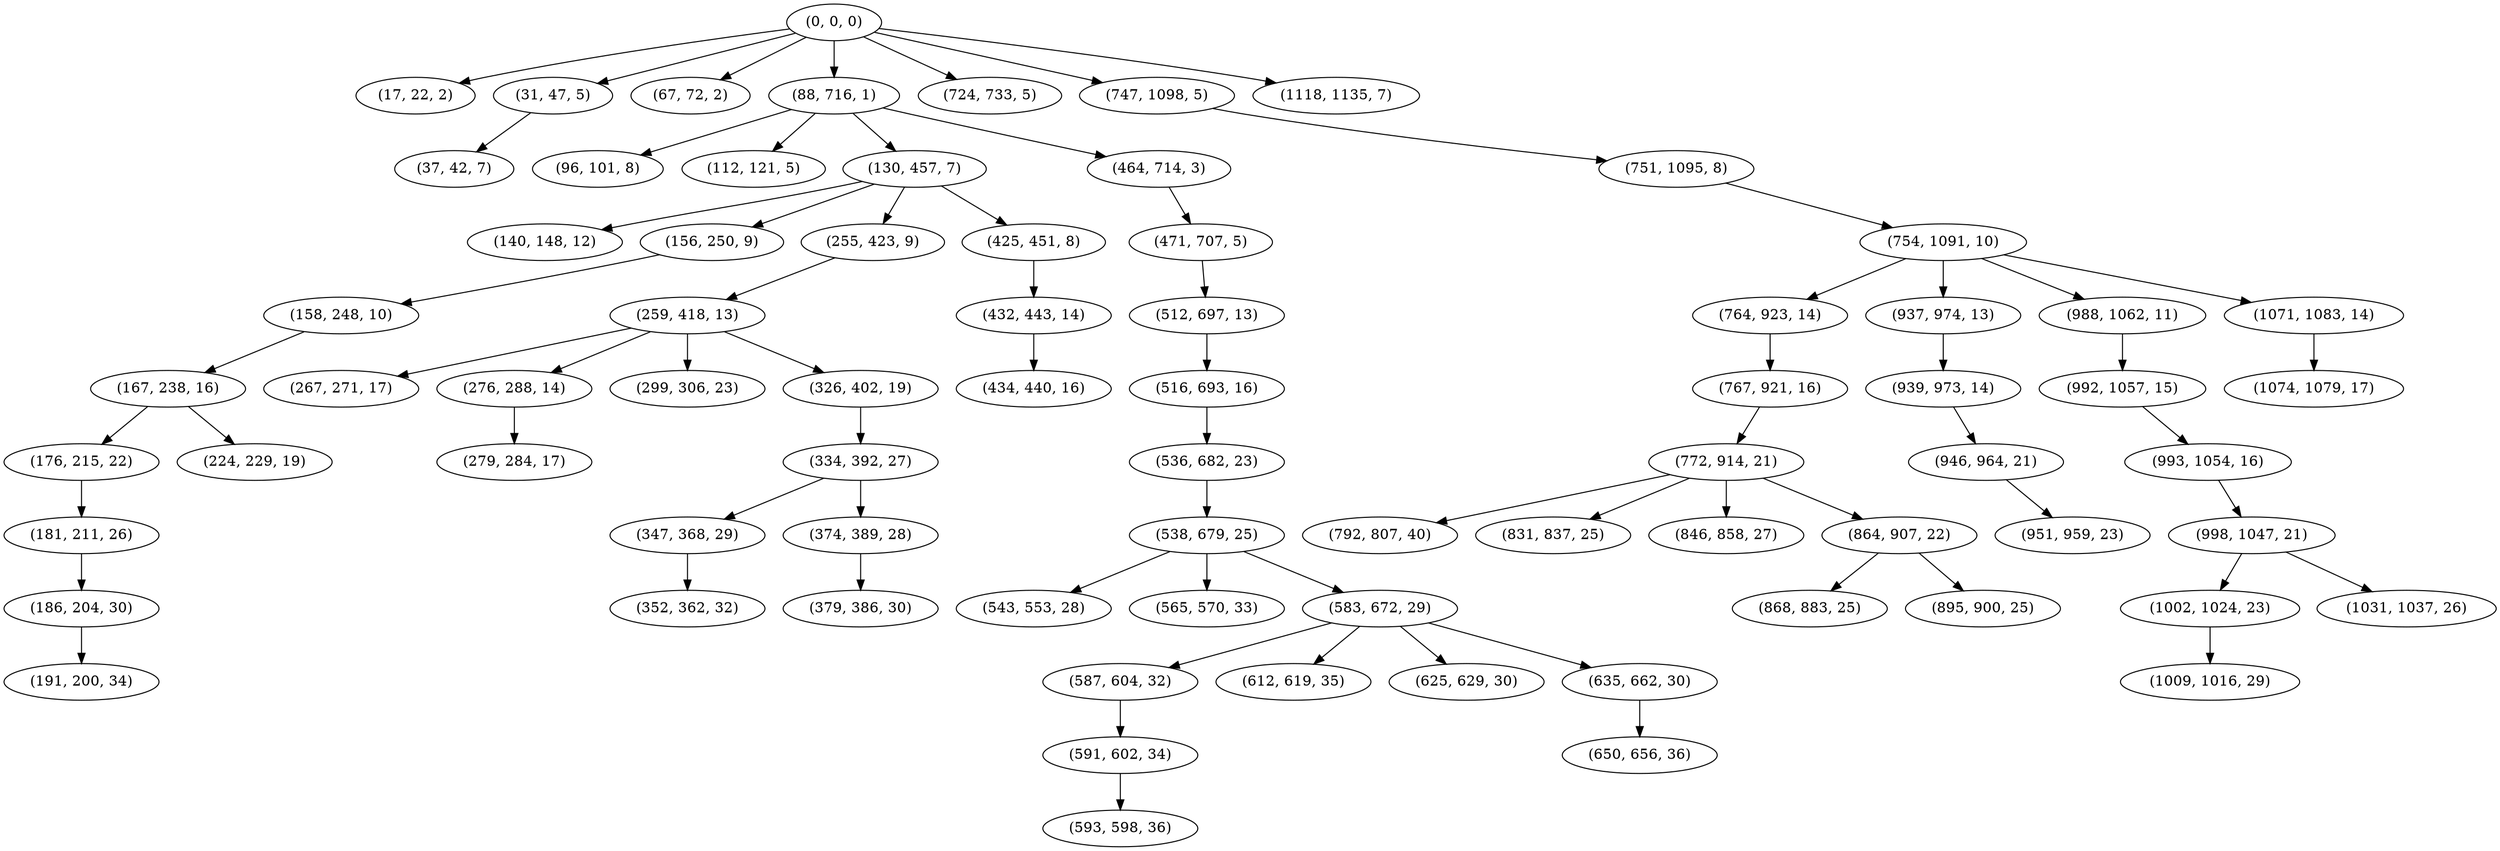 digraph tree {
    "(0, 0, 0)";
    "(17, 22, 2)";
    "(31, 47, 5)";
    "(37, 42, 7)";
    "(67, 72, 2)";
    "(88, 716, 1)";
    "(96, 101, 8)";
    "(112, 121, 5)";
    "(130, 457, 7)";
    "(140, 148, 12)";
    "(156, 250, 9)";
    "(158, 248, 10)";
    "(167, 238, 16)";
    "(176, 215, 22)";
    "(181, 211, 26)";
    "(186, 204, 30)";
    "(191, 200, 34)";
    "(224, 229, 19)";
    "(255, 423, 9)";
    "(259, 418, 13)";
    "(267, 271, 17)";
    "(276, 288, 14)";
    "(279, 284, 17)";
    "(299, 306, 23)";
    "(326, 402, 19)";
    "(334, 392, 27)";
    "(347, 368, 29)";
    "(352, 362, 32)";
    "(374, 389, 28)";
    "(379, 386, 30)";
    "(425, 451, 8)";
    "(432, 443, 14)";
    "(434, 440, 16)";
    "(464, 714, 3)";
    "(471, 707, 5)";
    "(512, 697, 13)";
    "(516, 693, 16)";
    "(536, 682, 23)";
    "(538, 679, 25)";
    "(543, 553, 28)";
    "(565, 570, 33)";
    "(583, 672, 29)";
    "(587, 604, 32)";
    "(591, 602, 34)";
    "(593, 598, 36)";
    "(612, 619, 35)";
    "(625, 629, 30)";
    "(635, 662, 30)";
    "(650, 656, 36)";
    "(724, 733, 5)";
    "(747, 1098, 5)";
    "(751, 1095, 8)";
    "(754, 1091, 10)";
    "(764, 923, 14)";
    "(767, 921, 16)";
    "(772, 914, 21)";
    "(792, 807, 40)";
    "(831, 837, 25)";
    "(846, 858, 27)";
    "(864, 907, 22)";
    "(868, 883, 25)";
    "(895, 900, 25)";
    "(937, 974, 13)";
    "(939, 973, 14)";
    "(946, 964, 21)";
    "(951, 959, 23)";
    "(988, 1062, 11)";
    "(992, 1057, 15)";
    "(993, 1054, 16)";
    "(998, 1047, 21)";
    "(1002, 1024, 23)";
    "(1009, 1016, 29)";
    "(1031, 1037, 26)";
    "(1071, 1083, 14)";
    "(1074, 1079, 17)";
    "(1118, 1135, 7)";
    "(0, 0, 0)" -> "(17, 22, 2)";
    "(0, 0, 0)" -> "(31, 47, 5)";
    "(0, 0, 0)" -> "(67, 72, 2)";
    "(0, 0, 0)" -> "(88, 716, 1)";
    "(0, 0, 0)" -> "(724, 733, 5)";
    "(0, 0, 0)" -> "(747, 1098, 5)";
    "(0, 0, 0)" -> "(1118, 1135, 7)";
    "(31, 47, 5)" -> "(37, 42, 7)";
    "(88, 716, 1)" -> "(96, 101, 8)";
    "(88, 716, 1)" -> "(112, 121, 5)";
    "(88, 716, 1)" -> "(130, 457, 7)";
    "(88, 716, 1)" -> "(464, 714, 3)";
    "(130, 457, 7)" -> "(140, 148, 12)";
    "(130, 457, 7)" -> "(156, 250, 9)";
    "(130, 457, 7)" -> "(255, 423, 9)";
    "(130, 457, 7)" -> "(425, 451, 8)";
    "(156, 250, 9)" -> "(158, 248, 10)";
    "(158, 248, 10)" -> "(167, 238, 16)";
    "(167, 238, 16)" -> "(176, 215, 22)";
    "(167, 238, 16)" -> "(224, 229, 19)";
    "(176, 215, 22)" -> "(181, 211, 26)";
    "(181, 211, 26)" -> "(186, 204, 30)";
    "(186, 204, 30)" -> "(191, 200, 34)";
    "(255, 423, 9)" -> "(259, 418, 13)";
    "(259, 418, 13)" -> "(267, 271, 17)";
    "(259, 418, 13)" -> "(276, 288, 14)";
    "(259, 418, 13)" -> "(299, 306, 23)";
    "(259, 418, 13)" -> "(326, 402, 19)";
    "(276, 288, 14)" -> "(279, 284, 17)";
    "(326, 402, 19)" -> "(334, 392, 27)";
    "(334, 392, 27)" -> "(347, 368, 29)";
    "(334, 392, 27)" -> "(374, 389, 28)";
    "(347, 368, 29)" -> "(352, 362, 32)";
    "(374, 389, 28)" -> "(379, 386, 30)";
    "(425, 451, 8)" -> "(432, 443, 14)";
    "(432, 443, 14)" -> "(434, 440, 16)";
    "(464, 714, 3)" -> "(471, 707, 5)";
    "(471, 707, 5)" -> "(512, 697, 13)";
    "(512, 697, 13)" -> "(516, 693, 16)";
    "(516, 693, 16)" -> "(536, 682, 23)";
    "(536, 682, 23)" -> "(538, 679, 25)";
    "(538, 679, 25)" -> "(543, 553, 28)";
    "(538, 679, 25)" -> "(565, 570, 33)";
    "(538, 679, 25)" -> "(583, 672, 29)";
    "(583, 672, 29)" -> "(587, 604, 32)";
    "(583, 672, 29)" -> "(612, 619, 35)";
    "(583, 672, 29)" -> "(625, 629, 30)";
    "(583, 672, 29)" -> "(635, 662, 30)";
    "(587, 604, 32)" -> "(591, 602, 34)";
    "(591, 602, 34)" -> "(593, 598, 36)";
    "(635, 662, 30)" -> "(650, 656, 36)";
    "(747, 1098, 5)" -> "(751, 1095, 8)";
    "(751, 1095, 8)" -> "(754, 1091, 10)";
    "(754, 1091, 10)" -> "(764, 923, 14)";
    "(754, 1091, 10)" -> "(937, 974, 13)";
    "(754, 1091, 10)" -> "(988, 1062, 11)";
    "(754, 1091, 10)" -> "(1071, 1083, 14)";
    "(764, 923, 14)" -> "(767, 921, 16)";
    "(767, 921, 16)" -> "(772, 914, 21)";
    "(772, 914, 21)" -> "(792, 807, 40)";
    "(772, 914, 21)" -> "(831, 837, 25)";
    "(772, 914, 21)" -> "(846, 858, 27)";
    "(772, 914, 21)" -> "(864, 907, 22)";
    "(864, 907, 22)" -> "(868, 883, 25)";
    "(864, 907, 22)" -> "(895, 900, 25)";
    "(937, 974, 13)" -> "(939, 973, 14)";
    "(939, 973, 14)" -> "(946, 964, 21)";
    "(946, 964, 21)" -> "(951, 959, 23)";
    "(988, 1062, 11)" -> "(992, 1057, 15)";
    "(992, 1057, 15)" -> "(993, 1054, 16)";
    "(993, 1054, 16)" -> "(998, 1047, 21)";
    "(998, 1047, 21)" -> "(1002, 1024, 23)";
    "(998, 1047, 21)" -> "(1031, 1037, 26)";
    "(1002, 1024, 23)" -> "(1009, 1016, 29)";
    "(1071, 1083, 14)" -> "(1074, 1079, 17)";
}
